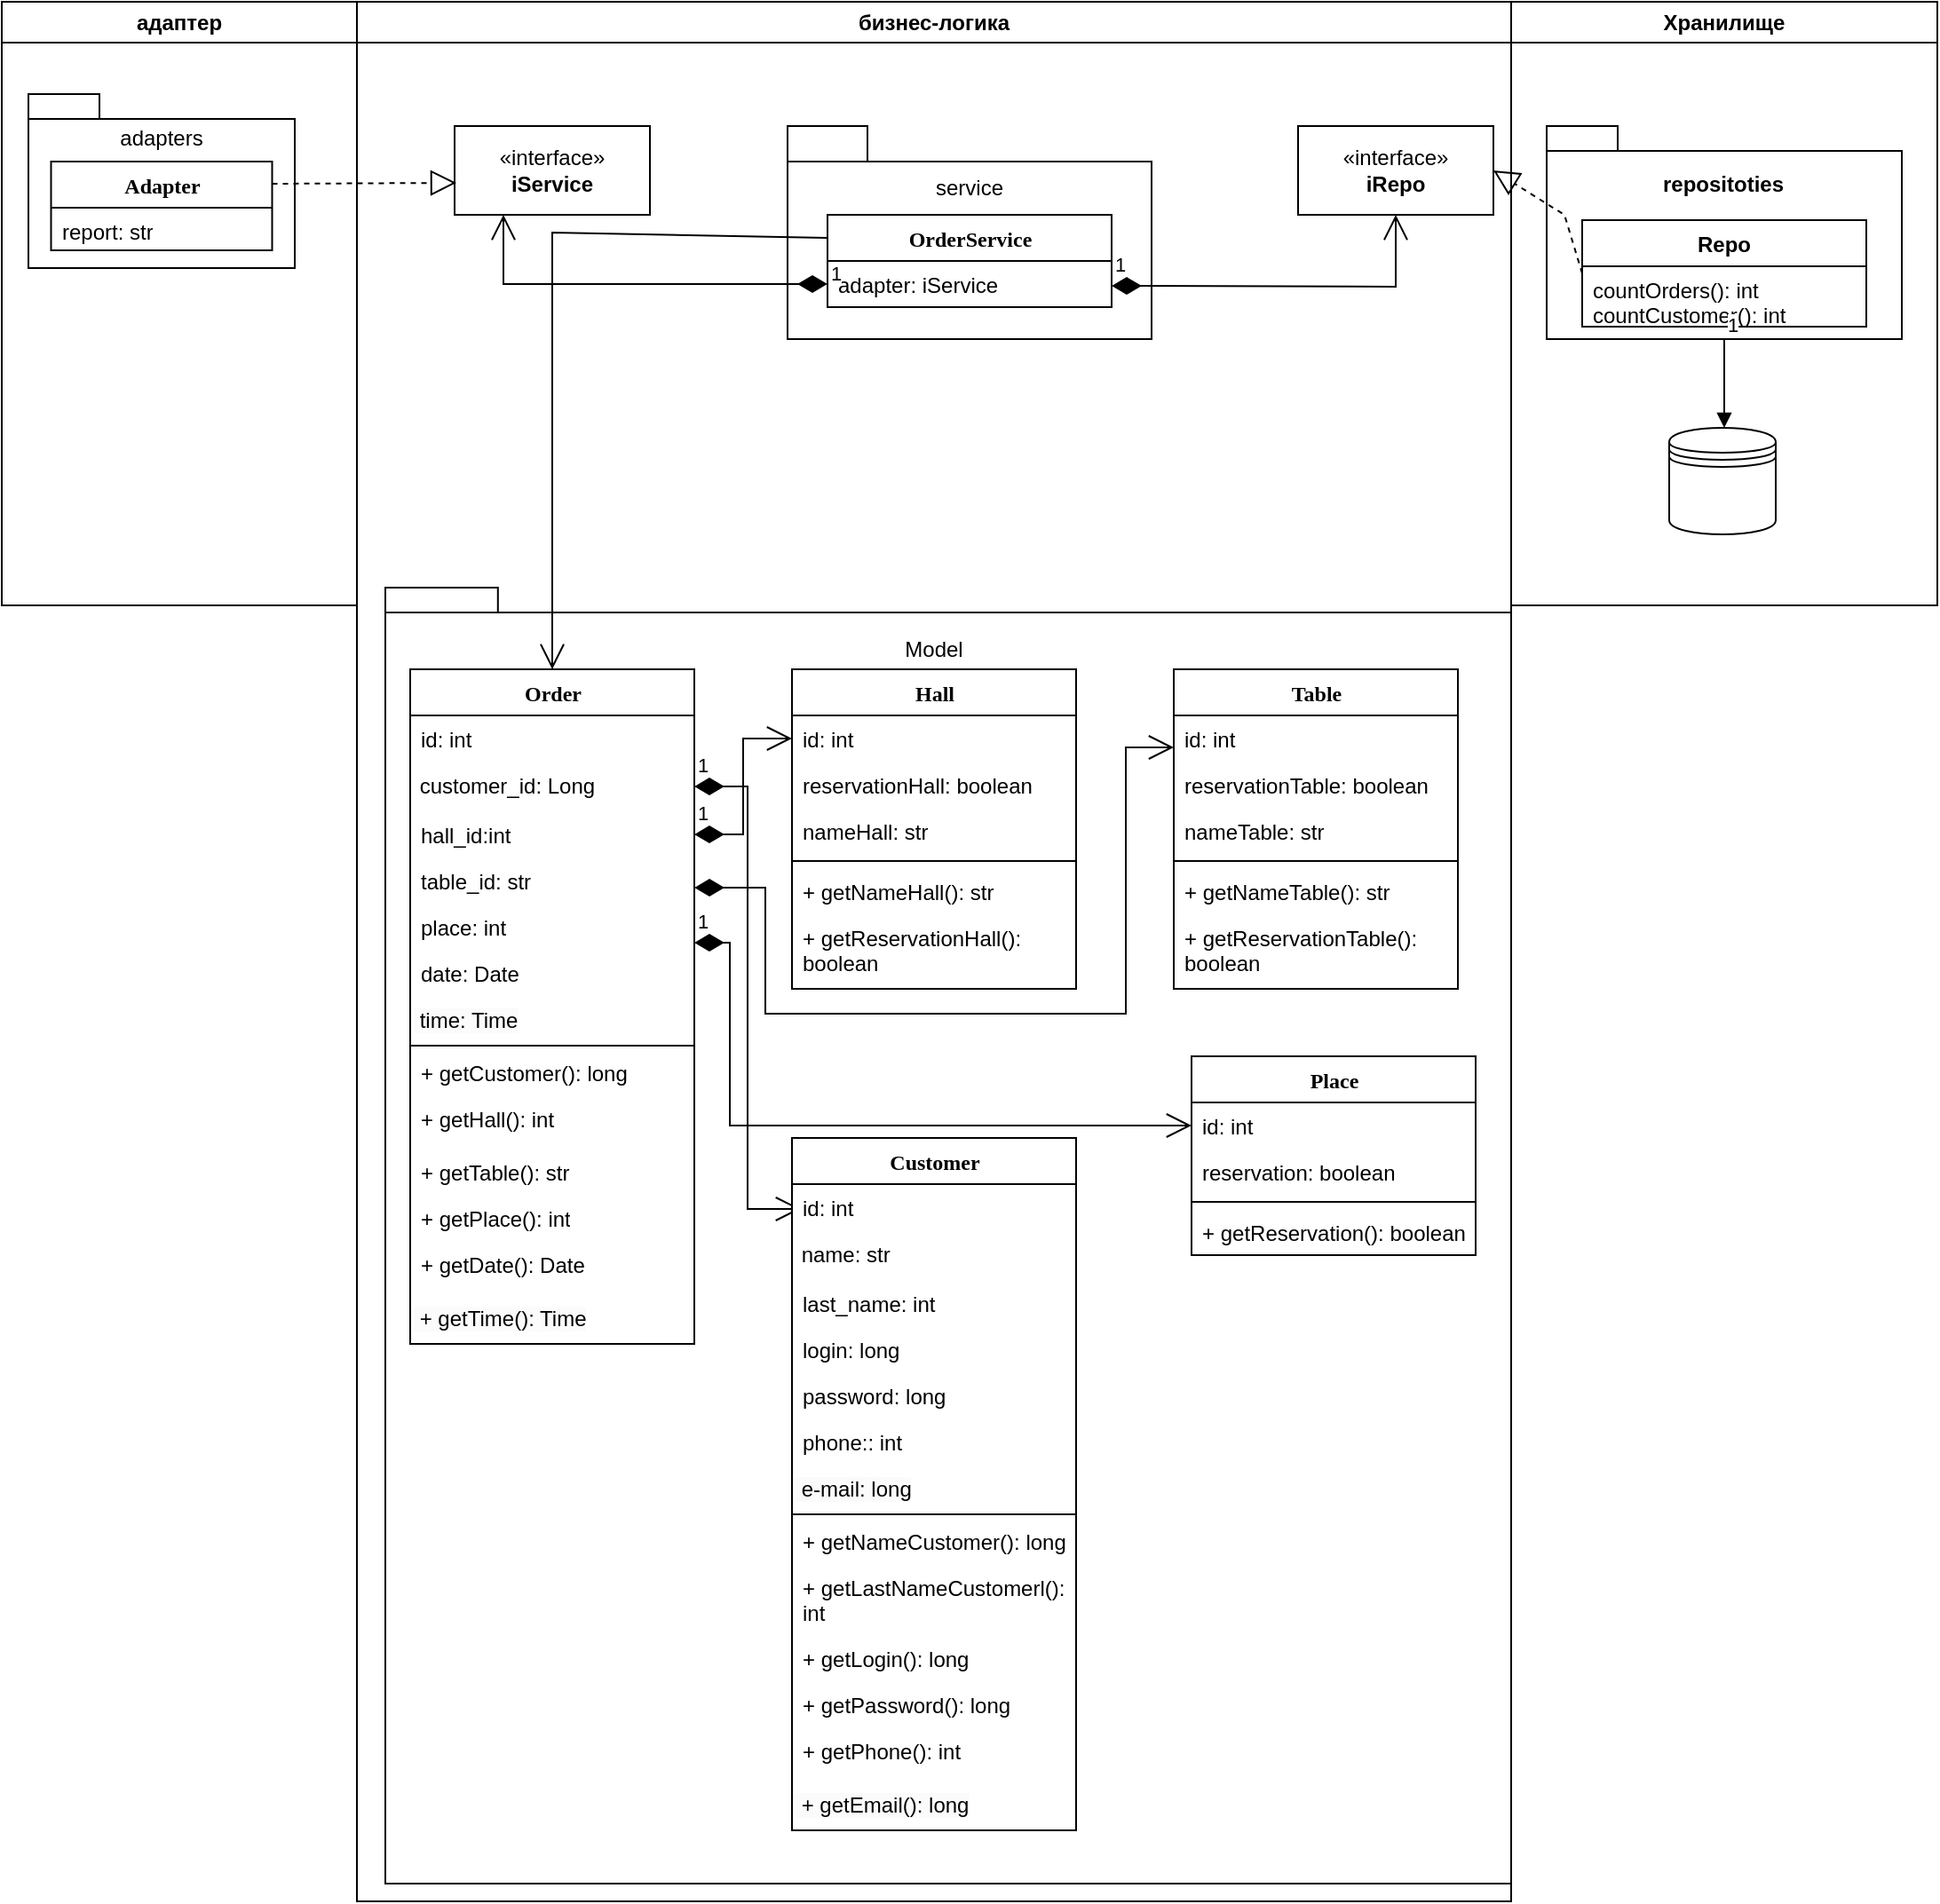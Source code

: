 <mxfile version="21.6.8" type="device">
  <diagram name="Page-1" id="e7e014a7-5840-1c2e-5031-d8a46d1fe8dd">
    <mxGraphModel dx="1969" dy="1005" grid="1" gridSize="10" guides="1" tooltips="1" connect="1" arrows="1" fold="1" page="1" pageScale="1" pageWidth="1169" pageHeight="826" background="none" math="0" shadow="0">
      <root>
        <mxCell id="0" />
        <mxCell id="1" parent="0" />
        <mxCell id="3" value="бизнес-логика" style="swimlane;whiteSpace=wrap" parent="1" vertex="1">
          <mxGeometry x="250" y="290" width="650" height="1070" as="geometry" />
        </mxCell>
        <mxCell id="CCDiMU1Xzh_dTcWM6Mec-49" value="" style="shape=folder;fontStyle=1;spacingTop=10;tabWidth=45;tabHeight=20;tabPosition=left;html=1;whiteSpace=wrap;" parent="3" vertex="1">
          <mxGeometry x="242.5" y="70" width="205" height="120" as="geometry" />
        </mxCell>
        <mxCell id="9gTLiZTBdn7CNdjLMfYL-4" value="«interface»&lt;br&gt;&lt;b&gt;iService&lt;/b&gt;" style="html=1;whiteSpace=wrap;" parent="3" vertex="1">
          <mxGeometry x="55" y="70" width="110" height="50" as="geometry" />
        </mxCell>
        <mxCell id="9gTLiZTBdn7CNdjLMfYL-5" value="«interface»&lt;br&gt;&lt;b&gt;iRepo&lt;/b&gt;" style="html=1;whiteSpace=wrap;" parent="3" vertex="1">
          <mxGeometry x="530" y="70" width="110" height="50" as="geometry" />
        </mxCell>
        <mxCell id="9gTLiZTBdn7CNdjLMfYL-6" value="service" style="text;html=1;strokeColor=none;fillColor=none;align=center;verticalAlign=middle;whiteSpace=wrap;rounded=0;" parent="3" vertex="1">
          <mxGeometry x="315" y="90" width="60" height="30" as="geometry" />
        </mxCell>
        <mxCell id="9gTLiZTBdn7CNdjLMfYL-7" value="OrderService" style="swimlane;html=1;fontStyle=1;align=center;verticalAlign=top;childLayout=stackLayout;horizontal=1;startSize=26;horizontalStack=0;resizeParent=1;resizeLast=0;collapsible=1;marginBottom=0;swimlaneFillColor=#ffffff;rounded=0;shadow=0;comic=0;labelBackgroundColor=none;strokeWidth=1;fillColor=none;fontFamily=Verdana;fontSize=12" parent="3" vertex="1">
          <mxGeometry x="265" y="120" width="160" height="52" as="geometry" />
        </mxCell>
        <mxCell id="9gTLiZTBdn7CNdjLMfYL-8" value="adapter: iService" style="text;html=1;strokeColor=none;fillColor=none;align=left;verticalAlign=top;spacingLeft=4;spacingRight=4;whiteSpace=wrap;overflow=hidden;rotatable=0;points=[[0,0.5],[1,0.5]];portConstraint=eastwest;" parent="9gTLiZTBdn7CNdjLMfYL-7" vertex="1">
          <mxGeometry y="26" width="160" height="26" as="geometry" />
        </mxCell>
        <mxCell id="9gTLiZTBdn7CNdjLMfYL-23" value="+ method(type): type" style="text;html=1;strokeColor=none;fillColor=none;align=left;verticalAlign=top;spacingLeft=4;spacingRight=4;whiteSpace=wrap;overflow=hidden;rotatable=0;points=[[0,0.5],[1,0.5]];portConstraint=eastwest;" parent="3" vertex="1">
          <mxGeometry x="130" y="670.0" width="160" height="26" as="geometry" />
        </mxCell>
        <mxCell id="9gTLiZTBdn7CNdjLMfYL-26" value="+ method(type): type" style="text;html=1;strokeColor=none;fillColor=none;align=left;verticalAlign=top;spacingLeft=4;spacingRight=4;whiteSpace=wrap;overflow=hidden;rotatable=0;points=[[0,0.5],[1,0.5]];portConstraint=eastwest;" parent="3" vertex="1">
          <mxGeometry x="242.5" y="680.0" width="160" height="26" as="geometry" />
        </mxCell>
        <mxCell id="9gTLiZTBdn7CNdjLMfYL-33" value="" style="shape=folder;fontStyle=1;spacingTop=10;tabWidth=40;tabHeight=14;tabPosition=left;html=1;whiteSpace=wrap;" parent="3" vertex="1">
          <mxGeometry x="16" y="330" width="634" height="730" as="geometry" />
        </mxCell>
        <mxCell id="9gTLiZTBdn7CNdjLMfYL-34" value="Model" style="text;html=1;strokeColor=none;fillColor=none;align=center;verticalAlign=middle;whiteSpace=wrap;rounded=0;" parent="3" vertex="1">
          <mxGeometry x="295" y="350" width="60" height="30" as="geometry" />
        </mxCell>
        <mxCell id="9gTLiZTBdn7CNdjLMfYL-17" value="Order" style="swimlane;html=1;fontStyle=1;align=center;verticalAlign=top;childLayout=stackLayout;horizontal=1;startSize=26;horizontalStack=0;resizeParent=1;resizeLast=0;collapsible=1;marginBottom=0;swimlaneFillColor=#ffffff;rounded=0;shadow=0;comic=0;labelBackgroundColor=none;strokeWidth=1;fillColor=none;fontFamily=Verdana;fontSize=12" parent="3" vertex="1">
          <mxGeometry x="30" y="376" width="160" height="380" as="geometry" />
        </mxCell>
        <mxCell id="9gTLiZTBdn7CNdjLMfYL-18" value="id: int" style="text;html=1;strokeColor=none;fillColor=none;align=left;verticalAlign=top;spacingLeft=4;spacingRight=4;whiteSpace=wrap;overflow=hidden;rotatable=0;points=[[0,0.5],[1,0.5]];portConstraint=eastwest;" parent="9gTLiZTBdn7CNdjLMfYL-17" vertex="1">
          <mxGeometry y="26" width="160" height="26" as="geometry" />
        </mxCell>
        <mxCell id="JPOz18axJ88OFGRzKbDi-4" value="&amp;nbsp;customer_id: Long" style="text;whiteSpace=wrap;html=1;" parent="9gTLiZTBdn7CNdjLMfYL-17" vertex="1">
          <mxGeometry y="52" width="160" height="28" as="geometry" />
        </mxCell>
        <mxCell id="9gTLiZTBdn7CNdjLMfYL-19" value="hall_id:int" style="text;html=1;strokeColor=none;fillColor=none;align=left;verticalAlign=top;spacingLeft=4;spacingRight=4;whiteSpace=wrap;overflow=hidden;rotatable=0;points=[[0,0.5],[1,0.5]];portConstraint=eastwest;" parent="9gTLiZTBdn7CNdjLMfYL-17" vertex="1">
          <mxGeometry y="80" width="160" height="26" as="geometry" />
        </mxCell>
        <mxCell id="9gTLiZTBdn7CNdjLMfYL-20" value="table_id: str" style="text;html=1;strokeColor=none;fillColor=none;align=left;verticalAlign=top;spacingLeft=4;spacingRight=4;whiteSpace=wrap;overflow=hidden;rotatable=0;points=[[0,0.5],[1,0.5]];portConstraint=eastwest;" parent="9gTLiZTBdn7CNdjLMfYL-17" vertex="1">
          <mxGeometry y="106" width="160" height="26" as="geometry" />
        </mxCell>
        <mxCell id="9gTLiZTBdn7CNdjLMfYL-21" value="place: int" style="text;html=1;strokeColor=none;fillColor=none;align=left;verticalAlign=top;spacingLeft=4;spacingRight=4;whiteSpace=wrap;overflow=hidden;rotatable=0;points=[[0,0.5],[1,0.5]];portConstraint=eastwest;" parent="9gTLiZTBdn7CNdjLMfYL-17" vertex="1">
          <mxGeometry y="132" width="160" height="26" as="geometry" />
        </mxCell>
        <mxCell id="9gTLiZTBdn7CNdjLMfYL-24" value="date: Date" style="text;html=1;strokeColor=none;fillColor=none;align=left;verticalAlign=top;spacingLeft=4;spacingRight=4;whiteSpace=wrap;overflow=hidden;rotatable=0;points=[[0,0.5],[1,0.5]];portConstraint=eastwest;" parent="9gTLiZTBdn7CNdjLMfYL-17" vertex="1">
          <mxGeometry y="158" width="160" height="26" as="geometry" />
        </mxCell>
        <mxCell id="JPOz18axJ88OFGRzKbDi-5" value="&lt;span style=&quot;color: rgb(0, 0, 0); font-family: Helvetica; font-size: 12px; font-style: normal; font-variant-ligatures: normal; font-variant-caps: normal; font-weight: 400; letter-spacing: normal; orphans: 2; text-align: left; text-indent: 0px; text-transform: none; widows: 2; word-spacing: 0px; -webkit-text-stroke-width: 0px; background-color: rgb(251, 251, 251); text-decoration-thickness: initial; text-decoration-style: initial; text-decoration-color: initial; float: none; display: inline !important;&quot;&gt;&amp;nbsp;time: Time&lt;/span&gt;" style="text;whiteSpace=wrap;html=1;" parent="9gTLiZTBdn7CNdjLMfYL-17" vertex="1">
          <mxGeometry y="184" width="160" height="26" as="geometry" />
        </mxCell>
        <mxCell id="9gTLiZTBdn7CNdjLMfYL-22" value="" style="line;html=1;strokeWidth=1;fillColor=none;align=left;verticalAlign=middle;spacingTop=-1;spacingLeft=3;spacingRight=3;rotatable=0;labelPosition=right;points=[];portConstraint=eastwest;" parent="9gTLiZTBdn7CNdjLMfYL-17" vertex="1">
          <mxGeometry y="210" width="160" height="4" as="geometry" />
        </mxCell>
        <mxCell id="9gTLiZTBdn7CNdjLMfYL-25" value="+ getCustomer(): long" style="text;html=1;strokeColor=none;fillColor=none;align=left;verticalAlign=top;spacingLeft=4;spacingRight=4;whiteSpace=wrap;overflow=hidden;rotatable=0;points=[[0,0.5],[1,0.5]];portConstraint=eastwest;" parent="9gTLiZTBdn7CNdjLMfYL-17" vertex="1">
          <mxGeometry y="214" width="160" height="26" as="geometry" />
        </mxCell>
        <mxCell id="9gTLiZTBdn7CNdjLMfYL-30" value="+ getHall(): int" style="text;html=1;strokeColor=none;fillColor=none;align=left;verticalAlign=top;spacingLeft=4;spacingRight=4;whiteSpace=wrap;overflow=hidden;rotatable=0;points=[[0,0.5],[1,0.5]];portConstraint=eastwest;" parent="9gTLiZTBdn7CNdjLMfYL-17" vertex="1">
          <mxGeometry y="240" width="160" height="30" as="geometry" />
        </mxCell>
        <mxCell id="9gTLiZTBdn7CNdjLMfYL-61" value="+ getTable(): str" style="text;html=1;strokeColor=none;fillColor=none;align=left;verticalAlign=top;spacingLeft=4;spacingRight=4;whiteSpace=wrap;overflow=hidden;rotatable=0;points=[[0,0.5],[1,0.5]];portConstraint=eastwest;" parent="9gTLiZTBdn7CNdjLMfYL-17" vertex="1">
          <mxGeometry y="270" width="160" height="26" as="geometry" />
        </mxCell>
        <mxCell id="9gTLiZTBdn7CNdjLMfYL-28" value="+ getPlace(): int" style="text;html=1;strokeColor=none;fillColor=none;align=left;verticalAlign=top;spacingLeft=4;spacingRight=4;whiteSpace=wrap;overflow=hidden;rotatable=0;points=[[0,0.5],[1,0.5]];portConstraint=eastwest;" parent="9gTLiZTBdn7CNdjLMfYL-17" vertex="1">
          <mxGeometry y="296" width="160" height="26" as="geometry" />
        </mxCell>
        <mxCell id="9gTLiZTBdn7CNdjLMfYL-27" value="+ getDate(): Date" style="text;html=1;strokeColor=none;fillColor=none;align=left;verticalAlign=top;spacingLeft=4;spacingRight=4;whiteSpace=wrap;overflow=hidden;rotatable=0;points=[[0,0.5],[1,0.5]];portConstraint=eastwest;" parent="9gTLiZTBdn7CNdjLMfYL-17" vertex="1">
          <mxGeometry y="322" width="160" height="30" as="geometry" />
        </mxCell>
        <mxCell id="JPOz18axJ88OFGRzKbDi-6" value="&lt;span style=&quot;color: rgb(0, 0, 0); font-family: Helvetica; font-size: 12px; font-style: normal; font-variant-ligatures: normal; font-variant-caps: normal; font-weight: 400; letter-spacing: normal; orphans: 2; text-align: left; text-indent: 0px; text-transform: none; widows: 2; word-spacing: 0px; -webkit-text-stroke-width: 0px; background-color: rgb(251, 251, 251); text-decoration-thickness: initial; text-decoration-style: initial; text-decoration-color: initial; float: none; display: inline !important;&quot;&gt;&amp;nbsp;+ getTime(): Time&lt;/span&gt;" style="text;whiteSpace=wrap;html=1;" parent="9gTLiZTBdn7CNdjLMfYL-17" vertex="1">
          <mxGeometry y="352" width="160" height="28" as="geometry" />
        </mxCell>
        <mxCell id="9gTLiZTBdn7CNdjLMfYL-35" value="Hall" style="swimlane;html=1;fontStyle=1;align=center;verticalAlign=top;childLayout=stackLayout;horizontal=1;startSize=26;horizontalStack=0;resizeParent=1;resizeLast=0;collapsible=1;marginBottom=0;swimlaneFillColor=#ffffff;rounded=0;shadow=0;comic=0;labelBackgroundColor=none;strokeWidth=1;fillColor=none;fontFamily=Verdana;fontSize=12" parent="3" vertex="1">
          <mxGeometry x="245" y="376" width="160" height="180" as="geometry" />
        </mxCell>
        <mxCell id="9gTLiZTBdn7CNdjLMfYL-36" value="id: int" style="text;html=1;strokeColor=none;fillColor=none;align=left;verticalAlign=top;spacingLeft=4;spacingRight=4;whiteSpace=wrap;overflow=hidden;rotatable=0;points=[[0,0.5],[1,0.5]];portConstraint=eastwest;" parent="9gTLiZTBdn7CNdjLMfYL-35" vertex="1">
          <mxGeometry y="26" width="160" height="26" as="geometry" />
        </mxCell>
        <mxCell id="9gTLiZTBdn7CNdjLMfYL-37" value="reservationHall: boolean" style="text;html=1;strokeColor=none;fillColor=none;align=left;verticalAlign=top;spacingLeft=4;spacingRight=4;whiteSpace=wrap;overflow=hidden;rotatable=0;points=[[0,0.5],[1,0.5]];portConstraint=eastwest;" parent="9gTLiZTBdn7CNdjLMfYL-35" vertex="1">
          <mxGeometry y="52" width="160" height="26" as="geometry" />
        </mxCell>
        <mxCell id="9gTLiZTBdn7CNdjLMfYL-38" value="nameHall: str" style="text;html=1;strokeColor=none;fillColor=none;align=left;verticalAlign=top;spacingLeft=4;spacingRight=4;whiteSpace=wrap;overflow=hidden;rotatable=0;points=[[0,0.5],[1,0.5]];portConstraint=eastwest;" parent="9gTLiZTBdn7CNdjLMfYL-35" vertex="1">
          <mxGeometry y="78" width="160" height="26" as="geometry" />
        </mxCell>
        <mxCell id="9gTLiZTBdn7CNdjLMfYL-40" value="" style="line;html=1;strokeWidth=1;fillColor=none;align=left;verticalAlign=middle;spacingTop=-1;spacingLeft=3;spacingRight=3;rotatable=0;labelPosition=right;points=[];portConstraint=eastwest;" parent="9gTLiZTBdn7CNdjLMfYL-35" vertex="1">
          <mxGeometry y="104" width="160" height="8" as="geometry" />
        </mxCell>
        <mxCell id="9gTLiZTBdn7CNdjLMfYL-47" value="+ getNameHall(): str" style="text;html=1;strokeColor=none;fillColor=none;align=left;verticalAlign=top;spacingLeft=4;spacingRight=4;whiteSpace=wrap;overflow=hidden;rotatable=0;points=[[0,0.5],[1,0.5]];portConstraint=eastwest;" parent="9gTLiZTBdn7CNdjLMfYL-35" vertex="1">
          <mxGeometry y="112" width="160" height="26" as="geometry" />
        </mxCell>
        <mxCell id="9gTLiZTBdn7CNdjLMfYL-46" value="+ getReservationHall(): boolean" style="text;html=1;strokeColor=none;fillColor=none;align=left;verticalAlign=top;spacingLeft=4;spacingRight=4;whiteSpace=wrap;overflow=hidden;rotatable=0;points=[[0,0.5],[1,0.5]];portConstraint=eastwest;" parent="9gTLiZTBdn7CNdjLMfYL-35" vertex="1">
          <mxGeometry y="138" width="160" height="42" as="geometry" />
        </mxCell>
        <mxCell id="9gTLiZTBdn7CNdjLMfYL-45" value="" style="endArrow=open;endFill=1;endSize=12;html=1;rounded=0;entryX=0.5;entryY=0;entryDx=0;entryDy=0;exitX=0;exitY=0.25;exitDx=0;exitDy=0;" parent="3" source="9gTLiZTBdn7CNdjLMfYL-7" target="9gTLiZTBdn7CNdjLMfYL-17" edge="1">
          <mxGeometry width="160" relative="1" as="geometry">
            <mxPoint x="240" y="130" as="sourcePoint" />
            <mxPoint x="240" y="230" as="targetPoint" />
            <Array as="points">
              <mxPoint x="110" y="130" />
            </Array>
          </mxGeometry>
        </mxCell>
        <mxCell id="0Iuhs3s_fjSf0ytNmCYp-160" value="1" style="endArrow=open;html=1;endSize=12;startArrow=diamondThin;startSize=14;startFill=1;edgeStyle=orthogonalEdgeStyle;align=left;verticalAlign=bottom;rounded=0;exitX=0;exitY=0.5;exitDx=0;exitDy=0;entryX=0.25;entryY=1;entryDx=0;entryDy=0;" parent="3" source="9gTLiZTBdn7CNdjLMfYL-8" target="9gTLiZTBdn7CNdjLMfYL-4" edge="1">
          <mxGeometry x="-1" y="3" relative="1" as="geometry">
            <mxPoint x="300" y="260" as="sourcePoint" />
            <mxPoint x="460" y="260" as="targetPoint" />
          </mxGeometry>
        </mxCell>
        <mxCell id="0Iuhs3s_fjSf0ytNmCYp-161" value="1" style="endArrow=open;html=1;endSize=12;startArrow=diamondThin;startSize=14;startFill=1;edgeStyle=orthogonalEdgeStyle;align=left;verticalAlign=bottom;rounded=0;entryX=0.5;entryY=1;entryDx=0;entryDy=0;" parent="3" target="9gTLiZTBdn7CNdjLMfYL-5" edge="1">
          <mxGeometry x="-1" y="3" relative="1" as="geometry">
            <mxPoint x="425" y="160" as="sourcePoint" />
            <mxPoint x="585" y="160" as="targetPoint" />
          </mxGeometry>
        </mxCell>
        <mxCell id="JPOz18axJ88OFGRzKbDi-8" value="Table" style="swimlane;html=1;fontStyle=1;align=center;verticalAlign=top;childLayout=stackLayout;horizontal=1;startSize=26;horizontalStack=0;resizeParent=1;resizeLast=0;collapsible=1;marginBottom=0;swimlaneFillColor=#ffffff;rounded=0;shadow=0;comic=0;labelBackgroundColor=none;strokeWidth=1;fillColor=none;fontFamily=Verdana;fontSize=12" parent="3" vertex="1">
          <mxGeometry x="460" y="376" width="160" height="180" as="geometry" />
        </mxCell>
        <mxCell id="JPOz18axJ88OFGRzKbDi-9" value="id: int" style="text;html=1;strokeColor=none;fillColor=none;align=left;verticalAlign=top;spacingLeft=4;spacingRight=4;whiteSpace=wrap;overflow=hidden;rotatable=0;points=[[0,0.5],[1,0.5]];portConstraint=eastwest;" parent="JPOz18axJ88OFGRzKbDi-8" vertex="1">
          <mxGeometry y="26" width="160" height="26" as="geometry" />
        </mxCell>
        <mxCell id="JPOz18axJ88OFGRzKbDi-10" value="reservationTable: boolean" style="text;html=1;strokeColor=none;fillColor=none;align=left;verticalAlign=top;spacingLeft=4;spacingRight=4;whiteSpace=wrap;overflow=hidden;rotatable=0;points=[[0,0.5],[1,0.5]];portConstraint=eastwest;" parent="JPOz18axJ88OFGRzKbDi-8" vertex="1">
          <mxGeometry y="52" width="160" height="26" as="geometry" />
        </mxCell>
        <mxCell id="JPOz18axJ88OFGRzKbDi-12" value="nameTable: str" style="text;html=1;strokeColor=none;fillColor=none;align=left;verticalAlign=top;spacingLeft=4;spacingRight=4;whiteSpace=wrap;overflow=hidden;rotatable=0;points=[[0,0.5],[1,0.5]];portConstraint=eastwest;" parent="JPOz18axJ88OFGRzKbDi-8" vertex="1">
          <mxGeometry y="78" width="160" height="26" as="geometry" />
        </mxCell>
        <mxCell id="JPOz18axJ88OFGRzKbDi-13" value="" style="line;html=1;strokeWidth=1;fillColor=none;align=left;verticalAlign=middle;spacingTop=-1;spacingLeft=3;spacingRight=3;rotatable=0;labelPosition=right;points=[];portConstraint=eastwest;" parent="JPOz18axJ88OFGRzKbDi-8" vertex="1">
          <mxGeometry y="104" width="160" height="8" as="geometry" />
        </mxCell>
        <mxCell id="JPOz18axJ88OFGRzKbDi-14" value="+ getNameTable(): str" style="text;html=1;strokeColor=none;fillColor=none;align=left;verticalAlign=top;spacingLeft=4;spacingRight=4;whiteSpace=wrap;overflow=hidden;rotatable=0;points=[[0,0.5],[1,0.5]];portConstraint=eastwest;" parent="JPOz18axJ88OFGRzKbDi-8" vertex="1">
          <mxGeometry y="112" width="160" height="26" as="geometry" />
        </mxCell>
        <mxCell id="JPOz18axJ88OFGRzKbDi-15" value="+ getReservationTable(): boolean" style="text;html=1;strokeColor=none;fillColor=none;align=left;verticalAlign=top;spacingLeft=4;spacingRight=4;whiteSpace=wrap;overflow=hidden;rotatable=0;points=[[0,0.5],[1,0.5]];portConstraint=eastwest;" parent="JPOz18axJ88OFGRzKbDi-8" vertex="1">
          <mxGeometry y="138" width="160" height="42" as="geometry" />
        </mxCell>
        <mxCell id="JPOz18axJ88OFGRzKbDi-11" value="" style="endArrow=open;html=1;endSize=12;startArrow=diamondThin;startSize=14;startFill=1;edgeStyle=orthogonalEdgeStyle;align=left;verticalAlign=bottom;rounded=0;exitX=1.063;exitY=-0.077;exitDx=0;exitDy=0;exitPerimeter=0;" parent="3" edge="1">
          <mxGeometry x="-0.431" y="-225" relative="1" as="geometry">
            <mxPoint x="190.04" y="498.998" as="sourcePoint" />
            <mxPoint x="460" y="420" as="targetPoint" />
            <Array as="points">
              <mxPoint x="230" y="499" />
              <mxPoint x="230" y="570" />
              <mxPoint x="433" y="570" />
              <mxPoint x="433" y="420" />
              <mxPoint x="460" y="420" />
            </Array>
            <mxPoint as="offset" />
          </mxGeometry>
        </mxCell>
        <mxCell id="JPOz18axJ88OFGRzKbDi-17" value="1" style="endArrow=open;html=1;endSize=12;startArrow=diamondThin;startSize=14;startFill=1;edgeStyle=orthogonalEdgeStyle;align=left;verticalAlign=bottom;rounded=0;exitX=1;exitY=0.5;exitDx=0;exitDy=0;entryX=0;entryY=0.5;entryDx=0;entryDy=0;" parent="3" source="9gTLiZTBdn7CNdjLMfYL-19" target="9gTLiZTBdn7CNdjLMfYL-36" edge="1">
          <mxGeometry x="-1" y="3" relative="1" as="geometry">
            <mxPoint x="380" y="690" as="sourcePoint" />
            <mxPoint x="540" y="690" as="targetPoint" />
          </mxGeometry>
        </mxCell>
        <mxCell id="JPOz18axJ88OFGRzKbDi-18" value="Place" style="swimlane;html=1;fontStyle=1;align=center;verticalAlign=top;childLayout=stackLayout;horizontal=1;startSize=26;horizontalStack=0;resizeParent=1;resizeLast=0;collapsible=1;marginBottom=0;swimlaneFillColor=#ffffff;rounded=0;shadow=0;comic=0;labelBackgroundColor=none;strokeWidth=1;fillColor=none;fontFamily=Verdana;fontSize=12" parent="3" vertex="1">
          <mxGeometry x="470" y="594" width="160" height="112" as="geometry" />
        </mxCell>
        <mxCell id="JPOz18axJ88OFGRzKbDi-19" value="id: int" style="text;html=1;strokeColor=none;fillColor=none;align=left;verticalAlign=top;spacingLeft=4;spacingRight=4;whiteSpace=wrap;overflow=hidden;rotatable=0;points=[[0,0.5],[1,0.5]];portConstraint=eastwest;" parent="JPOz18axJ88OFGRzKbDi-18" vertex="1">
          <mxGeometry y="26" width="160" height="26" as="geometry" />
        </mxCell>
        <mxCell id="JPOz18axJ88OFGRzKbDi-20" value="reservation: boolean" style="text;html=1;strokeColor=none;fillColor=none;align=left;verticalAlign=top;spacingLeft=4;spacingRight=4;whiteSpace=wrap;overflow=hidden;rotatable=0;points=[[0,0.5],[1,0.5]];portConstraint=eastwest;" parent="JPOz18axJ88OFGRzKbDi-18" vertex="1">
          <mxGeometry y="52" width="160" height="26" as="geometry" />
        </mxCell>
        <mxCell id="JPOz18axJ88OFGRzKbDi-23" value="" style="line;html=1;strokeWidth=1;fillColor=none;align=left;verticalAlign=middle;spacingTop=-1;spacingLeft=3;spacingRight=3;rotatable=0;labelPosition=right;points=[];portConstraint=eastwest;" parent="JPOz18axJ88OFGRzKbDi-18" vertex="1">
          <mxGeometry y="78" width="160" height="8" as="geometry" />
        </mxCell>
        <mxCell id="JPOz18axJ88OFGRzKbDi-25" value="+ getReservation(): boolean" style="text;html=1;strokeColor=none;fillColor=none;align=left;verticalAlign=top;spacingLeft=4;spacingRight=4;whiteSpace=wrap;overflow=hidden;rotatable=0;points=[[0,0.5],[1,0.5]];portConstraint=eastwest;" parent="JPOz18axJ88OFGRzKbDi-18" vertex="1">
          <mxGeometry y="86" width="160" height="26" as="geometry" />
        </mxCell>
        <mxCell id="JPOz18axJ88OFGRzKbDi-26" value="1" style="endArrow=open;html=1;endSize=12;startArrow=diamondThin;startSize=14;startFill=1;edgeStyle=orthogonalEdgeStyle;align=left;verticalAlign=bottom;rounded=0;entryX=0;entryY=0.5;entryDx=0;entryDy=0;" parent="3" target="JPOz18axJ88OFGRzKbDi-19" edge="1">
          <mxGeometry x="-1" y="3" relative="1" as="geometry">
            <mxPoint x="190" y="530" as="sourcePoint" />
            <mxPoint x="350" y="530" as="targetPoint" />
            <Array as="points">
              <mxPoint x="210" y="530" />
              <mxPoint x="210" y="633" />
            </Array>
          </mxGeometry>
        </mxCell>
        <mxCell id="JPOz18axJ88OFGRzKbDi-42" value="1" style="endArrow=open;html=1;endSize=12;startArrow=diamondThin;startSize=14;startFill=1;edgeStyle=orthogonalEdgeStyle;align=left;verticalAlign=bottom;rounded=0;exitX=1;exitY=0.5;exitDx=0;exitDy=0;entryX=0.031;entryY=0.538;entryDx=0;entryDy=0;entryPerimeter=0;" parent="3" source="JPOz18axJ88OFGRzKbDi-4" target="JPOz18axJ88OFGRzKbDi-28" edge="1">
          <mxGeometry x="-1" y="3" relative="1" as="geometry">
            <mxPoint x="520" y="830" as="sourcePoint" />
            <mxPoint x="240" y="700" as="targetPoint" />
            <Array as="points">
              <mxPoint x="220" y="442" />
              <mxPoint x="220" y="680" />
            </Array>
          </mxGeometry>
        </mxCell>
        <mxCell id="JPOz18axJ88OFGRzKbDi-27" value="Customer" style="swimlane;html=1;fontStyle=1;align=center;verticalAlign=top;childLayout=stackLayout;horizontal=1;startSize=26;horizontalStack=0;resizeParent=1;resizeLast=0;collapsible=1;marginBottom=0;swimlaneFillColor=#ffffff;rounded=0;shadow=0;comic=0;labelBackgroundColor=none;strokeWidth=1;fillColor=none;fontFamily=Verdana;fontSize=12" parent="3" vertex="1">
          <mxGeometry x="245" y="640" width="160" height="390" as="geometry" />
        </mxCell>
        <mxCell id="JPOz18axJ88OFGRzKbDi-28" value="id: int" style="text;html=1;strokeColor=none;fillColor=none;align=left;verticalAlign=top;spacingLeft=4;spacingRight=4;whiteSpace=wrap;overflow=hidden;rotatable=0;points=[[0,0.5],[1,0.5]];portConstraint=eastwest;" parent="JPOz18axJ88OFGRzKbDi-27" vertex="1">
          <mxGeometry y="26" width="160" height="26" as="geometry" />
        </mxCell>
        <mxCell id="JPOz18axJ88OFGRzKbDi-29" value="&amp;nbsp;name: str" style="text;whiteSpace=wrap;html=1;" parent="JPOz18axJ88OFGRzKbDi-27" vertex="1">
          <mxGeometry y="52" width="160" height="28" as="geometry" />
        </mxCell>
        <mxCell id="JPOz18axJ88OFGRzKbDi-30" value="last_name: int" style="text;html=1;strokeColor=none;fillColor=none;align=left;verticalAlign=top;spacingLeft=4;spacingRight=4;whiteSpace=wrap;overflow=hidden;rotatable=0;points=[[0,0.5],[1,0.5]];portConstraint=eastwest;" parent="JPOz18axJ88OFGRzKbDi-27" vertex="1">
          <mxGeometry y="80" width="160" height="26" as="geometry" />
        </mxCell>
        <mxCell id="JPOz18axJ88OFGRzKbDi-31" value="login: long" style="text;html=1;strokeColor=none;fillColor=none;align=left;verticalAlign=top;spacingLeft=4;spacingRight=4;whiteSpace=wrap;overflow=hidden;rotatable=0;points=[[0,0.5],[1,0.5]];portConstraint=eastwest;" parent="JPOz18axJ88OFGRzKbDi-27" vertex="1">
          <mxGeometry y="106" width="160" height="26" as="geometry" />
        </mxCell>
        <mxCell id="JPOz18axJ88OFGRzKbDi-32" value="password: long" style="text;html=1;strokeColor=none;fillColor=none;align=left;verticalAlign=top;spacingLeft=4;spacingRight=4;whiteSpace=wrap;overflow=hidden;rotatable=0;points=[[0,0.5],[1,0.5]];portConstraint=eastwest;" parent="JPOz18axJ88OFGRzKbDi-27" vertex="1">
          <mxGeometry y="132" width="160" height="26" as="geometry" />
        </mxCell>
        <mxCell id="JPOz18axJ88OFGRzKbDi-33" value="phone:: int" style="text;html=1;strokeColor=none;fillColor=none;align=left;verticalAlign=top;spacingLeft=4;spacingRight=4;whiteSpace=wrap;overflow=hidden;rotatable=0;points=[[0,0.5],[1,0.5]];portConstraint=eastwest;" parent="JPOz18axJ88OFGRzKbDi-27" vertex="1">
          <mxGeometry y="158" width="160" height="26" as="geometry" />
        </mxCell>
        <mxCell id="JPOz18axJ88OFGRzKbDi-34" value="&lt;span style=&quot;color: rgb(0, 0, 0); font-family: Helvetica; font-size: 12px; font-style: normal; font-variant-ligatures: normal; font-variant-caps: normal; font-weight: 400; letter-spacing: normal; orphans: 2; text-align: left; text-indent: 0px; text-transform: none; widows: 2; word-spacing: 0px; -webkit-text-stroke-width: 0px; background-color: rgb(251, 251, 251); text-decoration-thickness: initial; text-decoration-style: initial; text-decoration-color: initial; float: none; display: inline !important;&quot;&gt;&amp;nbsp;e-mail: long&lt;/span&gt;" style="text;whiteSpace=wrap;html=1;" parent="JPOz18axJ88OFGRzKbDi-27" vertex="1">
          <mxGeometry y="184" width="160" height="26" as="geometry" />
        </mxCell>
        <mxCell id="JPOz18axJ88OFGRzKbDi-35" value="" style="line;html=1;strokeWidth=1;fillColor=none;align=left;verticalAlign=middle;spacingTop=-1;spacingLeft=3;spacingRight=3;rotatable=0;labelPosition=right;points=[];portConstraint=eastwest;" parent="JPOz18axJ88OFGRzKbDi-27" vertex="1">
          <mxGeometry y="210" width="160" height="4" as="geometry" />
        </mxCell>
        <mxCell id="JPOz18axJ88OFGRzKbDi-36" value="+ getNameCustomer(): long" style="text;html=1;strokeColor=none;fillColor=none;align=left;verticalAlign=top;spacingLeft=4;spacingRight=4;whiteSpace=wrap;overflow=hidden;rotatable=0;points=[[0,0.5],[1,0.5]];portConstraint=eastwest;" parent="JPOz18axJ88OFGRzKbDi-27" vertex="1">
          <mxGeometry y="214" width="160" height="26" as="geometry" />
        </mxCell>
        <mxCell id="JPOz18axJ88OFGRzKbDi-37" value="+ getLastNameCustomerl(): int" style="text;html=1;strokeColor=none;fillColor=none;align=left;verticalAlign=top;spacingLeft=4;spacingRight=4;whiteSpace=wrap;overflow=hidden;rotatable=0;points=[[0,0.5],[1,0.5]];portConstraint=eastwest;" parent="JPOz18axJ88OFGRzKbDi-27" vertex="1">
          <mxGeometry y="240" width="160" height="40" as="geometry" />
        </mxCell>
        <mxCell id="JPOz18axJ88OFGRzKbDi-38" value="+ getLogin(): long" style="text;html=1;strokeColor=none;fillColor=none;align=left;verticalAlign=top;spacingLeft=4;spacingRight=4;whiteSpace=wrap;overflow=hidden;rotatable=0;points=[[0,0.5],[1,0.5]];portConstraint=eastwest;" parent="JPOz18axJ88OFGRzKbDi-27" vertex="1">
          <mxGeometry y="280" width="160" height="26" as="geometry" />
        </mxCell>
        <mxCell id="JPOz18axJ88OFGRzKbDi-39" value="+ getPassword(): long" style="text;html=1;strokeColor=none;fillColor=none;align=left;verticalAlign=top;spacingLeft=4;spacingRight=4;whiteSpace=wrap;overflow=hidden;rotatable=0;points=[[0,0.5],[1,0.5]];portConstraint=eastwest;" parent="JPOz18axJ88OFGRzKbDi-27" vertex="1">
          <mxGeometry y="306" width="160" height="26" as="geometry" />
        </mxCell>
        <mxCell id="JPOz18axJ88OFGRzKbDi-40" value="+ getPhone(): int" style="text;html=1;strokeColor=none;fillColor=none;align=left;verticalAlign=top;spacingLeft=4;spacingRight=4;whiteSpace=wrap;overflow=hidden;rotatable=0;points=[[0,0.5],[1,0.5]];portConstraint=eastwest;" parent="JPOz18axJ88OFGRzKbDi-27" vertex="1">
          <mxGeometry y="332" width="160" height="30" as="geometry" />
        </mxCell>
        <mxCell id="JPOz18axJ88OFGRzKbDi-41" value="&lt;span style=&quot;color: rgb(0, 0, 0); font-family: Helvetica; font-size: 12px; font-style: normal; font-variant-ligatures: normal; font-variant-caps: normal; font-weight: 400; letter-spacing: normal; orphans: 2; text-align: left; text-indent: 0px; text-transform: none; widows: 2; word-spacing: 0px; -webkit-text-stroke-width: 0px; background-color: rgb(251, 251, 251); text-decoration-thickness: initial; text-decoration-style: initial; text-decoration-color: initial; float: none; display: inline !important;&quot;&gt;&amp;nbsp;+ getEmail(): long&lt;/span&gt;" style="text;whiteSpace=wrap;html=1;" parent="JPOz18axJ88OFGRzKbDi-27" vertex="1">
          <mxGeometry y="362" width="160" height="28" as="geometry" />
        </mxCell>
        <mxCell id="4" value="Хранилище" style="swimlane;whiteSpace=wrap;startSize=23;" parent="1" vertex="1">
          <mxGeometry x="900" y="290" width="240" height="340" as="geometry" />
        </mxCell>
        <mxCell id="0Iuhs3s_fjSf0ytNmCYp-162" value="" style="shape=folder;fontStyle=1;spacingTop=10;tabWidth=40;tabHeight=14;tabPosition=left;html=1;whiteSpace=wrap;" parent="4" vertex="1">
          <mxGeometry x="20" y="70" width="200" height="120" as="geometry" />
        </mxCell>
        <mxCell id="0Iuhs3s_fjSf0ytNmCYp-167" value="repositoties" style="text;align=center;fontStyle=1;verticalAlign=middle;spacingLeft=3;spacingRight=3;strokeColor=none;rotatable=0;points=[[0,0.5],[1,0.5]];portConstraint=eastwest;html=1;" parent="4" vertex="1">
          <mxGeometry x="79" y="90" width="80" height="26" as="geometry" />
        </mxCell>
        <mxCell id="0Iuhs3s_fjSf0ytNmCYp-168" value="Repo" style="swimlane;fontStyle=1;align=center;verticalAlign=top;childLayout=stackLayout;horizontal=1;startSize=26;horizontalStack=0;resizeParent=1;resizeParentMax=0;resizeLast=0;collapsible=1;marginBottom=0;whiteSpace=wrap;html=1;" parent="4" vertex="1">
          <mxGeometry x="40" y="123" width="160" height="60" as="geometry" />
        </mxCell>
        <mxCell id="0Iuhs3s_fjSf0ytNmCYp-169" value="countOrders(): int&lt;br&gt;countCustomer(): int" style="text;strokeColor=none;fillColor=none;align=left;verticalAlign=top;spacingLeft=4;spacingRight=4;overflow=hidden;rotatable=0;points=[[0,0.5],[1,0.5]];portConstraint=eastwest;whiteSpace=wrap;html=1;" parent="0Iuhs3s_fjSf0ytNmCYp-168" vertex="1">
          <mxGeometry y="26" width="160" height="34" as="geometry" />
        </mxCell>
        <mxCell id="0Iuhs3s_fjSf0ytNmCYp-173" value="" style="shape=datastore;whiteSpace=wrap;html=1;" parent="4" vertex="1">
          <mxGeometry x="89" y="240" width="60" height="60" as="geometry" />
        </mxCell>
        <mxCell id="0Iuhs3s_fjSf0ytNmCYp-183" value="" style="endArrow=block;endFill=1;html=1;edgeStyle=orthogonalEdgeStyle;align=left;verticalAlign=top;rounded=0;exitX=0.5;exitY=1;exitDx=0;exitDy=0;exitPerimeter=0;" parent="4" source="0Iuhs3s_fjSf0ytNmCYp-162" edge="1">
          <mxGeometry x="-1" relative="1" as="geometry">
            <mxPoint x="120" y="210" as="sourcePoint" />
            <mxPoint x="120" y="240" as="targetPoint" />
            <Array as="points">
              <mxPoint x="120" y="230" />
              <mxPoint x="120" y="230" />
            </Array>
          </mxGeometry>
        </mxCell>
        <mxCell id="0Iuhs3s_fjSf0ytNmCYp-184" value="1" style="edgeLabel;resizable=0;html=1;align=left;verticalAlign=bottom;" parent="0Iuhs3s_fjSf0ytNmCYp-183" connectable="0" vertex="1">
          <mxGeometry x="-1" relative="1" as="geometry" />
        </mxCell>
        <mxCell id="2" value="адаптер" style="swimlane;whiteSpace=wrap" parent="1" vertex="1">
          <mxGeometry x="50" y="290" width="200" height="340" as="geometry" />
        </mxCell>
        <mxCell id="CCDiMU1Xzh_dTcWM6Mec-41" value="" style="shape=folder;fontStyle=1;spacingTop=10;tabWidth=40;tabHeight=14;tabPosition=left;html=1;whiteSpace=wrap;" parent="2" vertex="1">
          <mxGeometry x="15" y="52" width="150" height="98" as="geometry" />
        </mxCell>
        <mxCell id="CCDiMU1Xzh_dTcWM6Mec-42" value="adapters" style="text;html=1;strokeColor=none;fillColor=none;align=center;verticalAlign=middle;whiteSpace=wrap;rounded=0;" parent="2" vertex="1">
          <mxGeometry x="60" y="62" width="60" height="30" as="geometry" />
        </mxCell>
        <mxCell id="CCDiMU1Xzh_dTcWM6Mec-43" value="Adapter" style="swimlane;html=1;fontStyle=1;align=center;verticalAlign=top;childLayout=stackLayout;horizontal=1;startSize=26;horizontalStack=0;resizeParent=1;resizeLast=0;collapsible=1;marginBottom=0;swimlaneFillColor=#ffffff;rounded=0;shadow=0;comic=0;labelBackgroundColor=none;strokeWidth=1;fillColor=none;fontFamily=Verdana;fontSize=12" parent="2" vertex="1">
          <mxGeometry x="27.75" y="90" width="124.5" height="50" as="geometry" />
        </mxCell>
        <mxCell id="CCDiMU1Xzh_dTcWM6Mec-44" value="report: str" style="text;html=1;strokeColor=none;fillColor=none;align=left;verticalAlign=top;spacingLeft=4;spacingRight=4;whiteSpace=wrap;overflow=hidden;rotatable=0;points=[[0,0.5],[1,0.5]];portConstraint=eastwest;" parent="CCDiMU1Xzh_dTcWM6Mec-43" vertex="1">
          <mxGeometry y="26" width="124.5" height="24" as="geometry" />
        </mxCell>
        <mxCell id="9gTLiZTBdn7CNdjLMfYL-14" value="" style="endArrow=block;dashed=1;endFill=0;endSize=12;html=1;rounded=0;exitX=1;exitY=0.25;exitDx=0;exitDy=0;entryX=0.009;entryY=0.64;entryDx=0;entryDy=0;entryPerimeter=0;" parent="1" source="CCDiMU1Xzh_dTcWM6Mec-43" target="9gTLiZTBdn7CNdjLMfYL-4" edge="1">
          <mxGeometry width="160" relative="1" as="geometry">
            <mxPoint x="484" y="750" as="sourcePoint" />
            <mxPoint x="644" y="750" as="targetPoint" />
          </mxGeometry>
        </mxCell>
        <mxCell id="0Iuhs3s_fjSf0ytNmCYp-172" value="" style="endArrow=block;dashed=1;endFill=0;endSize=12;html=1;rounded=0;entryX=1;entryY=0.5;entryDx=0;entryDy=0;exitX=0;exitY=0.5;exitDx=0;exitDy=0;" parent="1" source="0Iuhs3s_fjSf0ytNmCYp-168" target="9gTLiZTBdn7CNdjLMfYL-5" edge="1">
          <mxGeometry width="160" relative="1" as="geometry">
            <mxPoint x="1150" y="600" as="sourcePoint" />
            <mxPoint x="1310" y="600" as="targetPoint" />
            <Array as="points">
              <mxPoint x="930" y="410" />
            </Array>
          </mxGeometry>
        </mxCell>
      </root>
    </mxGraphModel>
  </diagram>
</mxfile>

